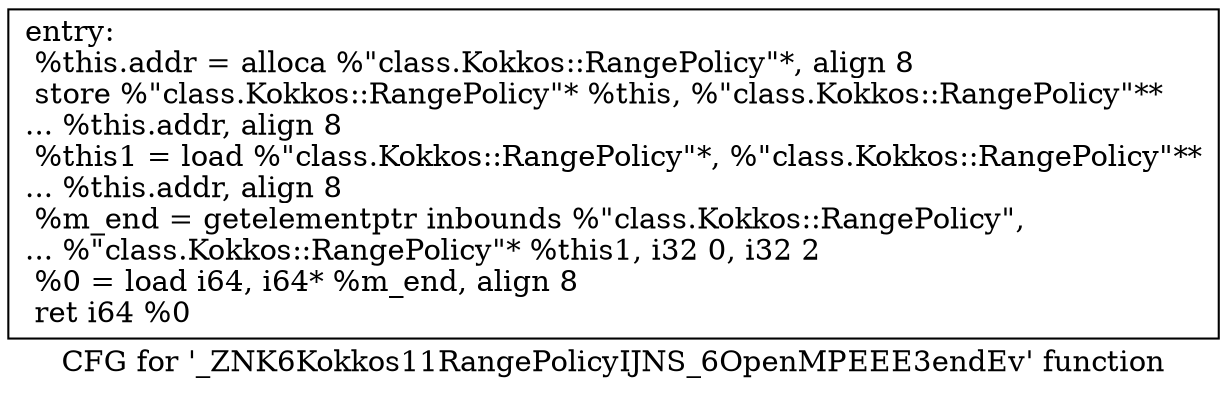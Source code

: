 digraph "CFG for '_ZNK6Kokkos11RangePolicyIJNS_6OpenMPEEE3endEv' function" {
	label="CFG for '_ZNK6Kokkos11RangePolicyIJNS_6OpenMPEEE3endEv' function";

	Node0x5e7d810 [shape=record,label="{entry:\l  %this.addr = alloca %\"class.Kokkos::RangePolicy\"*, align 8\l  store %\"class.Kokkos::RangePolicy\"* %this, %\"class.Kokkos::RangePolicy\"**\l... %this.addr, align 8\l  %this1 = load %\"class.Kokkos::RangePolicy\"*, %\"class.Kokkos::RangePolicy\"**\l... %this.addr, align 8\l  %m_end = getelementptr inbounds %\"class.Kokkos::RangePolicy\",\l... %\"class.Kokkos::RangePolicy\"* %this1, i32 0, i32 2\l  %0 = load i64, i64* %m_end, align 8\l  ret i64 %0\l}"];
}
